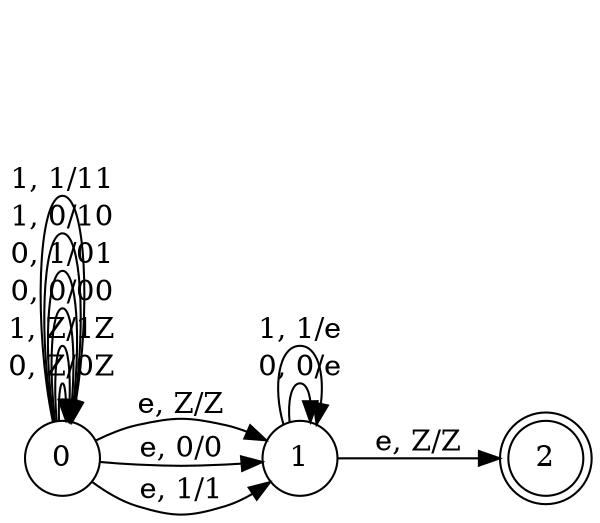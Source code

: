 digraph PDA {
	rankdir=LR;
	0 [shape=circle];
	0 -> 0 [label="0, Z/0Z"]
	0 -> 0 [label="1, Z/1Z"]
	0 -> 0 [label="0, 0/00"]
	0 -> 0 [label="0, 1/01"]
	0 -> 0 [label="1, 0/10"]
	0 -> 0 [label="1, 1/11"]
	0 -> 1 [label="e, Z/Z"]
	0 -> 1 [label="e, 0/0"]
	0 -> 1 [label="e, 1/1"]
	1 [shape=circle];
	1 -> 1 [label="0, 0/e"]
	1 -> 1 [label="1, 1/e"]
	1 -> 2 [label="e, Z/Z"]
	2 [shape=doublecircle];
}